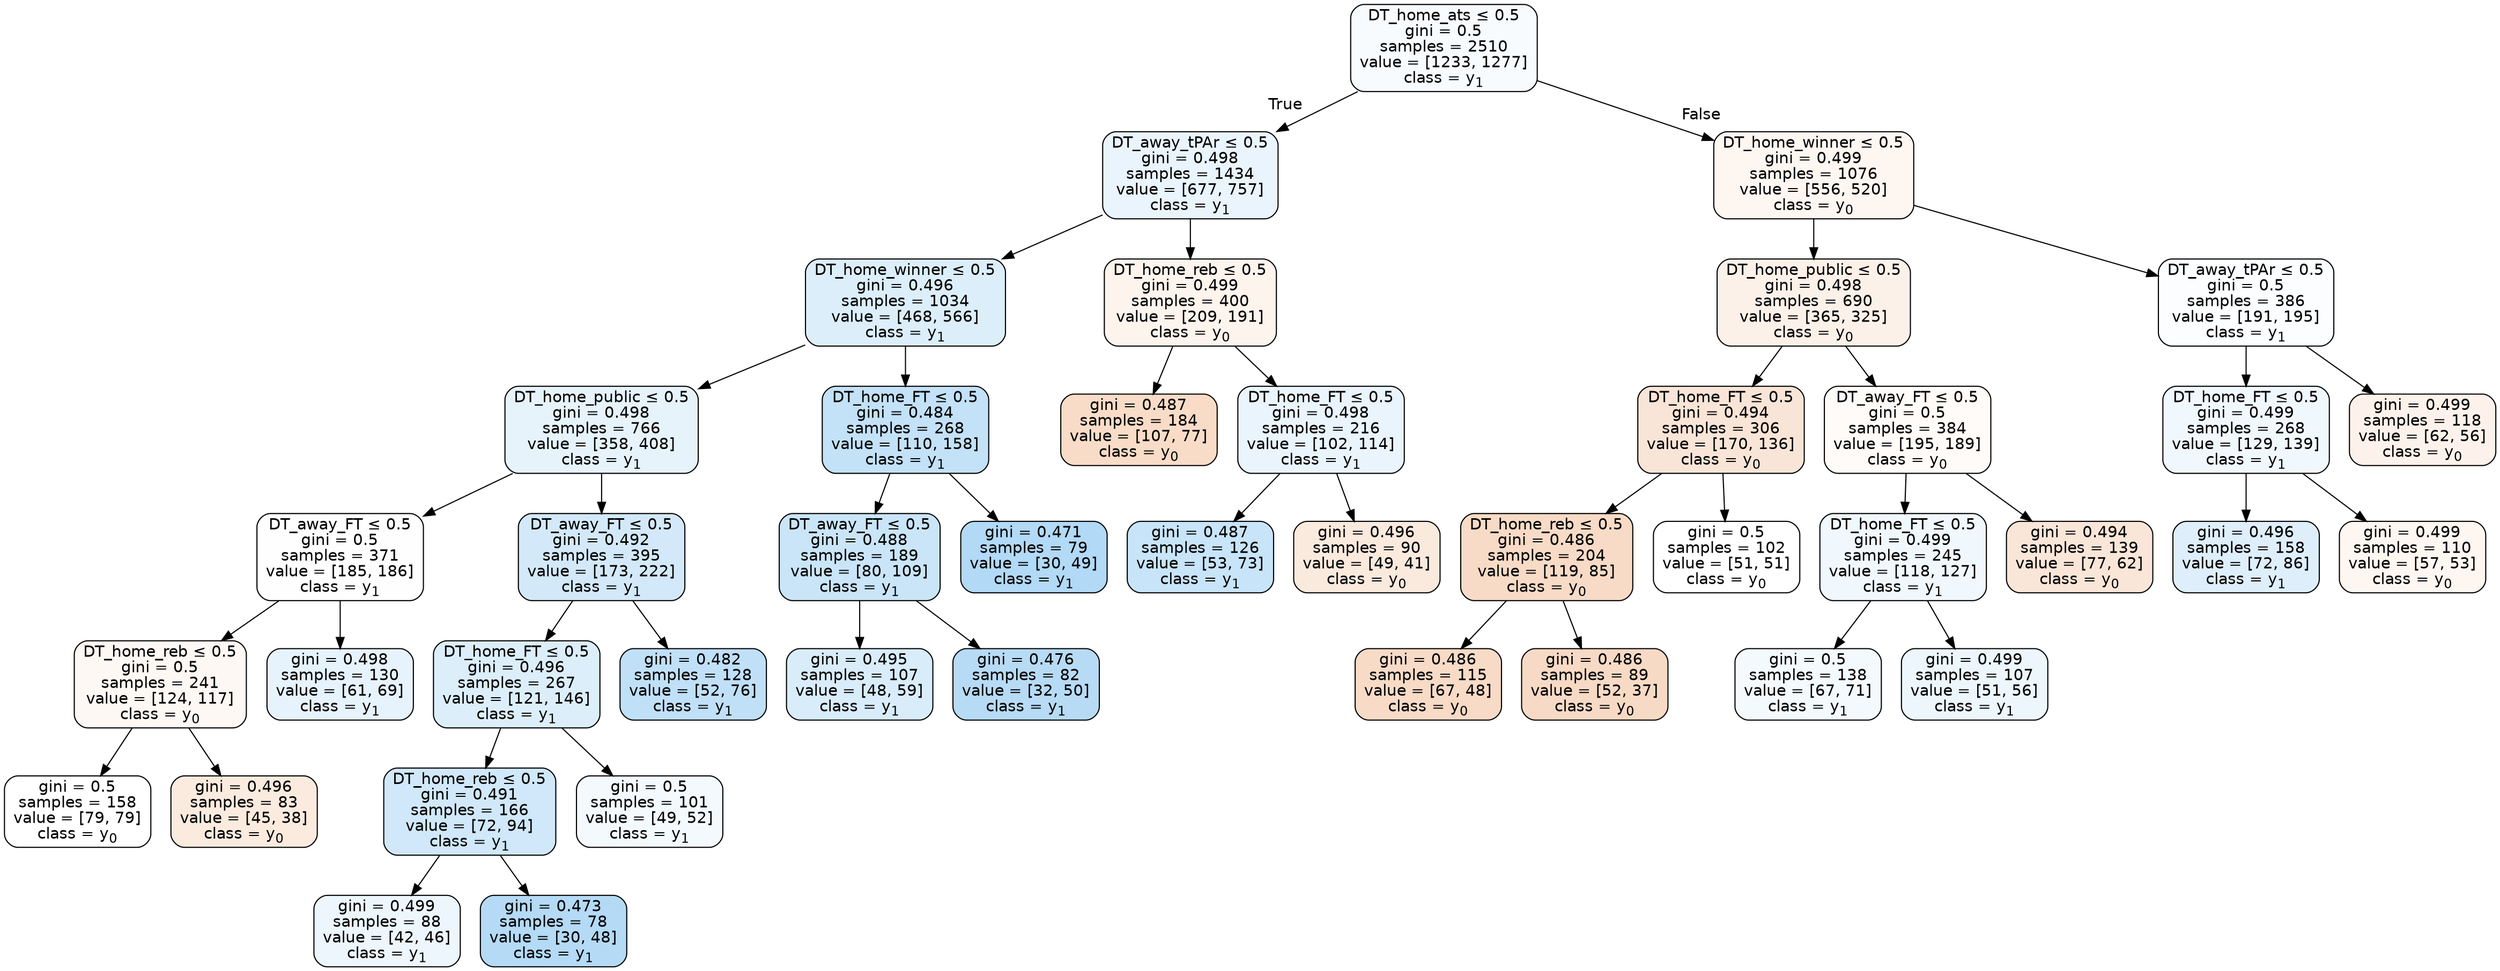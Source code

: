 digraph Tree {
node [shape=box, style="filled, rounded", color="black", fontname=helvetica] ;
edge [fontname=helvetica] ;
0 [label=<DT_home_ats &le; 0.5<br/>gini = 0.5<br/>samples = 2510<br/>value = [1233, 1277]<br/>class = y<SUB>1</SUB>>, fillcolor="#399de509"] ;
1 [label=<DT_away_tPAr &le; 0.5<br/>gini = 0.498<br/>samples = 1434<br/>value = [677, 757]<br/>class = y<SUB>1</SUB>>, fillcolor="#399de51b"] ;
0 -> 1 [labeldistance=2.5, labelangle=45, headlabel="True"] ;
2 [label=<DT_home_winner &le; 0.5<br/>gini = 0.496<br/>samples = 1034<br/>value = [468, 566]<br/>class = y<SUB>1</SUB>>, fillcolor="#399de52c"] ;
1 -> 2 ;
3 [label=<DT_home_public &le; 0.5<br/>gini = 0.498<br/>samples = 766<br/>value = [358, 408]<br/>class = y<SUB>1</SUB>>, fillcolor="#399de51f"] ;
2 -> 3 ;
4 [label=<DT_away_FT &le; 0.5<br/>gini = 0.5<br/>samples = 371<br/>value = [185, 186]<br/>class = y<SUB>1</SUB>>, fillcolor="#399de501"] ;
3 -> 4 ;
5 [label=<DT_home_reb &le; 0.5<br/>gini = 0.5<br/>samples = 241<br/>value = [124, 117]<br/>class = y<SUB>0</SUB>>, fillcolor="#e581390e"] ;
4 -> 5 ;
6 [label=<gini = 0.5<br/>samples = 158<br/>value = [79, 79]<br/>class = y<SUB>0</SUB>>, fillcolor="#e5813900"] ;
5 -> 6 ;
7 [label=<gini = 0.496<br/>samples = 83<br/>value = [45, 38]<br/>class = y<SUB>0</SUB>>, fillcolor="#e5813928"] ;
5 -> 7 ;
8 [label=<gini = 0.498<br/>samples = 130<br/>value = [61, 69]<br/>class = y<SUB>1</SUB>>, fillcolor="#399de51e"] ;
4 -> 8 ;
9 [label=<DT_away_FT &le; 0.5<br/>gini = 0.492<br/>samples = 395<br/>value = [173, 222]<br/>class = y<SUB>1</SUB>>, fillcolor="#399de538"] ;
3 -> 9 ;
10 [label=<DT_home_FT &le; 0.5<br/>gini = 0.496<br/>samples = 267<br/>value = [121, 146]<br/>class = y<SUB>1</SUB>>, fillcolor="#399de52c"] ;
9 -> 10 ;
11 [label=<DT_home_reb &le; 0.5<br/>gini = 0.491<br/>samples = 166<br/>value = [72, 94]<br/>class = y<SUB>1</SUB>>, fillcolor="#399de53c"] ;
10 -> 11 ;
12 [label=<gini = 0.499<br/>samples = 88<br/>value = [42, 46]<br/>class = y<SUB>1</SUB>>, fillcolor="#399de516"] ;
11 -> 12 ;
13 [label=<gini = 0.473<br/>samples = 78<br/>value = [30, 48]<br/>class = y<SUB>1</SUB>>, fillcolor="#399de560"] ;
11 -> 13 ;
14 [label=<gini = 0.5<br/>samples = 101<br/>value = [49, 52]<br/>class = y<SUB>1</SUB>>, fillcolor="#399de50f"] ;
10 -> 14 ;
15 [label=<gini = 0.482<br/>samples = 128<br/>value = [52, 76]<br/>class = y<SUB>1</SUB>>, fillcolor="#399de551"] ;
9 -> 15 ;
16 [label=<DT_home_FT &le; 0.5<br/>gini = 0.484<br/>samples = 268<br/>value = [110, 158]<br/>class = y<SUB>1</SUB>>, fillcolor="#399de54d"] ;
2 -> 16 ;
17 [label=<DT_away_FT &le; 0.5<br/>gini = 0.488<br/>samples = 189<br/>value = [80, 109]<br/>class = y<SUB>1</SUB>>, fillcolor="#399de544"] ;
16 -> 17 ;
18 [label=<gini = 0.495<br/>samples = 107<br/>value = [48, 59]<br/>class = y<SUB>1</SUB>>, fillcolor="#399de530"] ;
17 -> 18 ;
19 [label=<gini = 0.476<br/>samples = 82<br/>value = [32, 50]<br/>class = y<SUB>1</SUB>>, fillcolor="#399de55c"] ;
17 -> 19 ;
20 [label=<gini = 0.471<br/>samples = 79<br/>value = [30, 49]<br/>class = y<SUB>1</SUB>>, fillcolor="#399de563"] ;
16 -> 20 ;
21 [label=<DT_home_reb &le; 0.5<br/>gini = 0.499<br/>samples = 400<br/>value = [209, 191]<br/>class = y<SUB>0</SUB>>, fillcolor="#e5813916"] ;
1 -> 21 ;
22 [label=<gini = 0.487<br/>samples = 184<br/>value = [107, 77]<br/>class = y<SUB>0</SUB>>, fillcolor="#e5813947"] ;
21 -> 22 ;
23 [label=<DT_home_FT &le; 0.5<br/>gini = 0.498<br/>samples = 216<br/>value = [102, 114]<br/>class = y<SUB>1</SUB>>, fillcolor="#399de51b"] ;
21 -> 23 ;
24 [label=<gini = 0.487<br/>samples = 126<br/>value = [53, 73]<br/>class = y<SUB>1</SUB>>, fillcolor="#399de546"] ;
23 -> 24 ;
25 [label=<gini = 0.496<br/>samples = 90<br/>value = [49, 41]<br/>class = y<SUB>0</SUB>>, fillcolor="#e581392a"] ;
23 -> 25 ;
26 [label=<DT_home_winner &le; 0.5<br/>gini = 0.499<br/>samples = 1076<br/>value = [556, 520]<br/>class = y<SUB>0</SUB>>, fillcolor="#e5813911"] ;
0 -> 26 [labeldistance=2.5, labelangle=-45, headlabel="False"] ;
27 [label=<DT_home_public &le; 0.5<br/>gini = 0.498<br/>samples = 690<br/>value = [365, 325]<br/>class = y<SUB>0</SUB>>, fillcolor="#e581391c"] ;
26 -> 27 ;
28 [label=<DT_home_FT &le; 0.5<br/>gini = 0.494<br/>samples = 306<br/>value = [170, 136]<br/>class = y<SUB>0</SUB>>, fillcolor="#e5813933"] ;
27 -> 28 ;
29 [label=<DT_home_reb &le; 0.5<br/>gini = 0.486<br/>samples = 204<br/>value = [119, 85]<br/>class = y<SUB>0</SUB>>, fillcolor="#e5813949"] ;
28 -> 29 ;
30 [label=<gini = 0.486<br/>samples = 115<br/>value = [67, 48]<br/>class = y<SUB>0</SUB>>, fillcolor="#e5813948"] ;
29 -> 30 ;
31 [label=<gini = 0.486<br/>samples = 89<br/>value = [52, 37]<br/>class = y<SUB>0</SUB>>, fillcolor="#e581394a"] ;
29 -> 31 ;
32 [label=<gini = 0.5<br/>samples = 102<br/>value = [51, 51]<br/>class = y<SUB>0</SUB>>, fillcolor="#e5813900"] ;
28 -> 32 ;
33 [label=<DT_away_FT &le; 0.5<br/>gini = 0.5<br/>samples = 384<br/>value = [195, 189]<br/>class = y<SUB>0</SUB>>, fillcolor="#e5813908"] ;
27 -> 33 ;
34 [label=<DT_home_FT &le; 0.5<br/>gini = 0.499<br/>samples = 245<br/>value = [118, 127]<br/>class = y<SUB>1</SUB>>, fillcolor="#399de512"] ;
33 -> 34 ;
35 [label=<gini = 0.5<br/>samples = 138<br/>value = [67, 71]<br/>class = y<SUB>1</SUB>>, fillcolor="#399de50e"] ;
34 -> 35 ;
36 [label=<gini = 0.499<br/>samples = 107<br/>value = [51, 56]<br/>class = y<SUB>1</SUB>>, fillcolor="#399de517"] ;
34 -> 36 ;
37 [label=<gini = 0.494<br/>samples = 139<br/>value = [77, 62]<br/>class = y<SUB>0</SUB>>, fillcolor="#e5813932"] ;
33 -> 37 ;
38 [label=<DT_away_tPAr &le; 0.5<br/>gini = 0.5<br/>samples = 386<br/>value = [191, 195]<br/>class = y<SUB>1</SUB>>, fillcolor="#399de505"] ;
26 -> 38 ;
39 [label=<DT_home_FT &le; 0.5<br/>gini = 0.499<br/>samples = 268<br/>value = [129, 139]<br/>class = y<SUB>1</SUB>>, fillcolor="#399de512"] ;
38 -> 39 ;
40 [label=<gini = 0.496<br/>samples = 158<br/>value = [72, 86]<br/>class = y<SUB>1</SUB>>, fillcolor="#399de52a"] ;
39 -> 40 ;
41 [label=<gini = 0.499<br/>samples = 110<br/>value = [57, 53]<br/>class = y<SUB>0</SUB>>, fillcolor="#e5813912"] ;
39 -> 41 ;
42 [label=<gini = 0.499<br/>samples = 118<br/>value = [62, 56]<br/>class = y<SUB>0</SUB>>, fillcolor="#e5813919"] ;
38 -> 42 ;
}